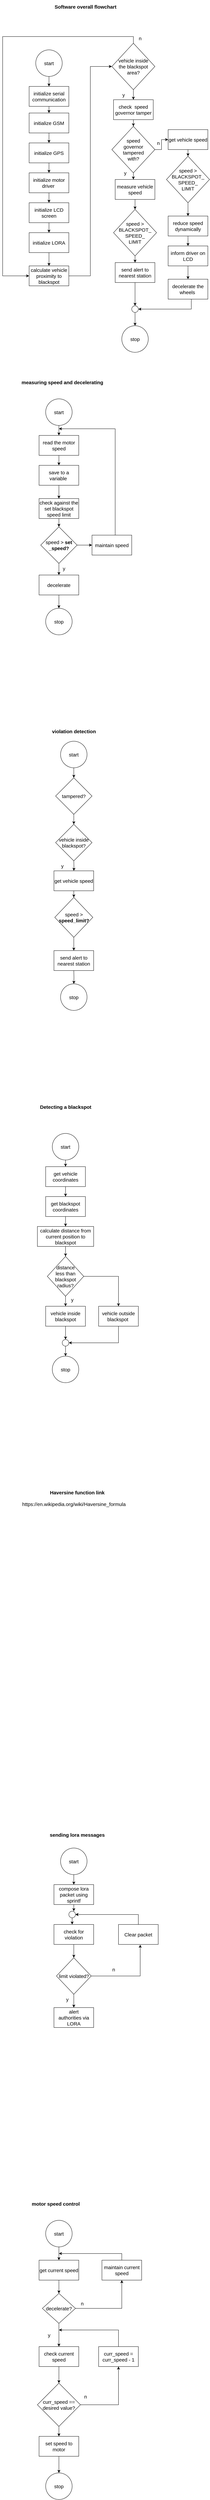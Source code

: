 <mxfile version="20.8.16" type="device"><diagram name="Page-1" id="I6NIQgGavAn1YporbfAe"><mxGraphModel dx="1311" dy="793" grid="1" gridSize="10" guides="1" tooltips="1" connect="1" arrows="1" fold="1" page="1" pageScale="1" pageWidth="850" pageHeight="1100" math="0" shadow="0"><root><mxCell id="0"/><mxCell id="1" parent="0"/><mxCell id="KYDxzqWVC_73UymH589E-3" style="edgeStyle=orthogonalEdgeStyle;rounded=0;orthogonalLoop=1;jettySize=auto;html=1;entryX=0.5;entryY=0;entryDx=0;entryDy=0;fontSize=15;" edge="1" parent="1" source="KYDxzqWVC_73UymH589E-1" target="KYDxzqWVC_73UymH589E-2"><mxGeometry relative="1" as="geometry"/></mxCell><mxCell id="KYDxzqWVC_73UymH589E-1" value="&lt;font style=&quot;font-size: 15px;&quot;&gt;start&lt;/font&gt;" style="ellipse;whiteSpace=wrap;html=1;" vertex="1" parent="1"><mxGeometry x="290" y="160" width="80" height="80" as="geometry"/></mxCell><mxCell id="KYDxzqWVC_73UymH589E-9" style="edgeStyle=orthogonalEdgeStyle;rounded=0;orthogonalLoop=1;jettySize=auto;html=1;entryX=0.5;entryY=0;entryDx=0;entryDy=0;fontSize=15;" edge="1" parent="1" source="KYDxzqWVC_73UymH589E-2" target="KYDxzqWVC_73UymH589E-4"><mxGeometry relative="1" as="geometry"/></mxCell><mxCell id="KYDxzqWVC_73UymH589E-2" value="initialize serial communication" style="whiteSpace=wrap;html=1;fontSize=15;" vertex="1" parent="1"><mxGeometry x="270" y="270" width="120" height="60" as="geometry"/></mxCell><mxCell id="KYDxzqWVC_73UymH589E-10" style="edgeStyle=orthogonalEdgeStyle;rounded=0;orthogonalLoop=1;jettySize=auto;html=1;entryX=0.5;entryY=0;entryDx=0;entryDy=0;fontSize=15;" edge="1" parent="1" source="KYDxzqWVC_73UymH589E-4" target="KYDxzqWVC_73UymH589E-5"><mxGeometry relative="1" as="geometry"/></mxCell><mxCell id="KYDxzqWVC_73UymH589E-4" value="initialize GSM" style="whiteSpace=wrap;html=1;fontSize=15;" vertex="1" parent="1"><mxGeometry x="270" y="350" width="120" height="60" as="geometry"/></mxCell><mxCell id="KYDxzqWVC_73UymH589E-11" style="edgeStyle=orthogonalEdgeStyle;rounded=0;orthogonalLoop=1;jettySize=auto;html=1;entryX=0.5;entryY=0;entryDx=0;entryDy=0;fontSize=15;" edge="1" parent="1" source="KYDxzqWVC_73UymH589E-5" target="KYDxzqWVC_73UymH589E-6"><mxGeometry relative="1" as="geometry"/></mxCell><mxCell id="KYDxzqWVC_73UymH589E-5" value="initialize GPS" style="whiteSpace=wrap;html=1;fontSize=15;" vertex="1" parent="1"><mxGeometry x="270" y="440" width="120" height="60" as="geometry"/></mxCell><mxCell id="KYDxzqWVC_73UymH589E-12" style="edgeStyle=orthogonalEdgeStyle;rounded=0;orthogonalLoop=1;jettySize=auto;html=1;entryX=0.5;entryY=0;entryDx=0;entryDy=0;fontSize=15;" edge="1" parent="1" source="KYDxzqWVC_73UymH589E-6" target="KYDxzqWVC_73UymH589E-7"><mxGeometry relative="1" as="geometry"/></mxCell><mxCell id="KYDxzqWVC_73UymH589E-6" value="initialize motor driver&amp;nbsp;" style="whiteSpace=wrap;html=1;fontSize=15;" vertex="1" parent="1"><mxGeometry x="270" y="530" width="120" height="60" as="geometry"/></mxCell><mxCell id="KYDxzqWVC_73UymH589E-14" style="edgeStyle=orthogonalEdgeStyle;rounded=0;orthogonalLoop=1;jettySize=auto;html=1;entryX=0.5;entryY=0;entryDx=0;entryDy=0;fontSize=15;" edge="1" parent="1" source="KYDxzqWVC_73UymH589E-7" target="KYDxzqWVC_73UymH589E-13"><mxGeometry relative="1" as="geometry"/></mxCell><mxCell id="KYDxzqWVC_73UymH589E-7" value="initialize LCD screen" style="whiteSpace=wrap;html=1;fontSize=15;" vertex="1" parent="1"><mxGeometry x="270" y="620" width="120" height="60" as="geometry"/></mxCell><mxCell id="KYDxzqWVC_73UymH589E-47" value="" style="edgeStyle=orthogonalEdgeStyle;rounded=0;orthogonalLoop=1;jettySize=auto;html=1;fontSize=15;" edge="1" parent="1" source="KYDxzqWVC_73UymH589E-13" target="KYDxzqWVC_73UymH589E-15"><mxGeometry relative="1" as="geometry"/></mxCell><mxCell id="KYDxzqWVC_73UymH589E-13" value="initialize LORA" style="whiteSpace=wrap;html=1;fontSize=15;" vertex="1" parent="1"><mxGeometry x="270" y="710" width="120" height="60" as="geometry"/></mxCell><mxCell id="KYDxzqWVC_73UymH589E-48" style="edgeStyle=orthogonalEdgeStyle;rounded=0;orthogonalLoop=1;jettySize=auto;html=1;entryX=0;entryY=0.5;entryDx=0;entryDy=0;fontSize=15;" edge="1" parent="1" source="KYDxzqWVC_73UymH589E-15" target="KYDxzqWVC_73UymH589E-16"><mxGeometry relative="1" as="geometry"/></mxCell><mxCell id="KYDxzqWVC_73UymH589E-15" value="calculate vehicle proximity to blackspot" style="whiteSpace=wrap;html=1;fontSize=15;" vertex="1" parent="1"><mxGeometry x="270" y="810" width="120" height="60" as="geometry"/></mxCell><mxCell id="KYDxzqWVC_73UymH589E-18" style="edgeStyle=orthogonalEdgeStyle;rounded=0;orthogonalLoop=1;jettySize=auto;html=1;entryX=0.5;entryY=0;entryDx=0;entryDy=0;fontSize=15;" edge="1" parent="1" source="KYDxzqWVC_73UymH589E-16" target="KYDxzqWVC_73UymH589E-17"><mxGeometry relative="1" as="geometry"/></mxCell><mxCell id="KYDxzqWVC_73UymH589E-21" style="edgeStyle=orthogonalEdgeStyle;rounded=0;orthogonalLoop=1;jettySize=auto;html=1;entryX=0;entryY=0.5;entryDx=0;entryDy=0;fontSize=15;" edge="1" parent="1" source="KYDxzqWVC_73UymH589E-16" target="KYDxzqWVC_73UymH589E-15"><mxGeometry relative="1" as="geometry"><mxPoint x="690" y="210" as="targetPoint"/><Array as="points"><mxPoint x="585" y="120"/><mxPoint x="190" y="120"/><mxPoint x="190" y="840"/></Array></mxGeometry></mxCell><mxCell id="KYDxzqWVC_73UymH589E-16" value="vehicle inside &lt;br&gt;the blackspot area?" style="rhombus;whiteSpace=wrap;html=1;fontSize=15;" vertex="1" parent="1"><mxGeometry x="520" y="140" width="130" height="140" as="geometry"/></mxCell><mxCell id="KYDxzqWVC_73UymH589E-25" style="edgeStyle=orthogonalEdgeStyle;rounded=0;orthogonalLoop=1;jettySize=auto;html=1;entryX=0.5;entryY=0;entryDx=0;entryDy=0;fontSize=15;" edge="1" parent="1" source="KYDxzqWVC_73UymH589E-17" target="KYDxzqWVC_73UymH589E-24"><mxGeometry relative="1" as="geometry"/></mxCell><mxCell id="KYDxzqWVC_73UymH589E-17" value="check&amp;nbsp; speed governor tamper" style="whiteSpace=wrap;html=1;fontSize=15;" vertex="1" parent="1"><mxGeometry x="525" y="310" width="120" height="60" as="geometry"/></mxCell><mxCell id="KYDxzqWVC_73UymH589E-19" value="y" style="text;html=1;align=center;verticalAlign=middle;resizable=0;points=[];autosize=1;strokeColor=none;fillColor=none;fontSize=15;" vertex="1" parent="1"><mxGeometry x="540" y="280" width="30" height="30" as="geometry"/></mxCell><mxCell id="KYDxzqWVC_73UymH589E-22" value="n" style="text;html=1;align=center;verticalAlign=middle;resizable=0;points=[];autosize=1;strokeColor=none;fillColor=none;fontSize=15;" vertex="1" parent="1"><mxGeometry x="590" y="110" width="30" height="30" as="geometry"/></mxCell><mxCell id="KYDxzqWVC_73UymH589E-27" style="edgeStyle=orthogonalEdgeStyle;rounded=0;orthogonalLoop=1;jettySize=auto;html=1;entryX=0.458;entryY=0;entryDx=0;entryDy=0;entryPerimeter=0;fontSize=15;" edge="1" parent="1" source="KYDxzqWVC_73UymH589E-24" target="KYDxzqWVC_73UymH589E-26"><mxGeometry relative="1" as="geometry"/></mxCell><mxCell id="KYDxzqWVC_73UymH589E-53" style="edgeStyle=orthogonalEdgeStyle;rounded=0;orthogonalLoop=1;jettySize=auto;html=1;entryX=0;entryY=0.5;entryDx=0;entryDy=0;fontSize=15;" edge="1" parent="1" source="KYDxzqWVC_73UymH589E-24" target="KYDxzqWVC_73UymH589E-52"><mxGeometry relative="1" as="geometry"/></mxCell><mxCell id="KYDxzqWVC_73UymH589E-24" value="speed &lt;br&gt;governor &lt;br&gt;tampered &lt;br&gt;with?" style="rhombus;whiteSpace=wrap;html=1;fontSize=15;" vertex="1" parent="1"><mxGeometry x="520" y="390" width="130" height="140" as="geometry"/></mxCell><mxCell id="KYDxzqWVC_73UymH589E-30" style="edgeStyle=orthogonalEdgeStyle;rounded=0;orthogonalLoop=1;jettySize=auto;html=1;fontSize=15;entryX=0.5;entryY=0;entryDx=0;entryDy=0;" edge="1" parent="1" source="KYDxzqWVC_73UymH589E-26" target="KYDxzqWVC_73UymH589E-28"><mxGeometry relative="1" as="geometry"><mxPoint x="590.0" y="630" as="targetPoint"/></mxGeometry></mxCell><mxCell id="KYDxzqWVC_73UymH589E-26" value="measure vehicle speed" style="whiteSpace=wrap;html=1;fontSize=15;" vertex="1" parent="1"><mxGeometry x="530" y="550" width="120" height="60" as="geometry"/></mxCell><mxCell id="KYDxzqWVC_73UymH589E-33" style="edgeStyle=orthogonalEdgeStyle;rounded=0;orthogonalLoop=1;jettySize=auto;html=1;entryX=0.5;entryY=0;entryDx=0;entryDy=0;fontSize=15;" edge="1" parent="1" source="KYDxzqWVC_73UymH589E-28" target="KYDxzqWVC_73UymH589E-31"><mxGeometry relative="1" as="geometry"/></mxCell><mxCell id="KYDxzqWVC_73UymH589E-28" value="speed &amp;gt; BLACKSPOT_&lt;br&gt;SPEED_&lt;br&gt;LIMIT" style="rhombus;whiteSpace=wrap;html=1;fontSize=15;" vertex="1" parent="1"><mxGeometry x="525" y="640" width="130" height="140" as="geometry"/></mxCell><mxCell id="KYDxzqWVC_73UymH589E-43" value="" style="edgeStyle=orthogonalEdgeStyle;rounded=0;orthogonalLoop=1;jettySize=auto;html=1;fontSize=15;" edge="1" parent="1" source="KYDxzqWVC_73UymH589E-31" target="KYDxzqWVC_73UymH589E-42"><mxGeometry relative="1" as="geometry"/></mxCell><mxCell id="KYDxzqWVC_73UymH589E-31" value="send alert to nearest station" style="whiteSpace=wrap;html=1;fontSize=15;" vertex="1" parent="1"><mxGeometry x="530" y="800" width="120" height="60" as="geometry"/></mxCell><mxCell id="KYDxzqWVC_73UymH589E-34" value="y" style="text;html=1;align=center;verticalAlign=middle;resizable=0;points=[];autosize=1;strokeColor=none;fillColor=none;fontSize=15;" vertex="1" parent="1"><mxGeometry x="545" y="515" width="30" height="30" as="geometry"/></mxCell><mxCell id="KYDxzqWVC_73UymH589E-39" value="" style="edgeStyle=orthogonalEdgeStyle;rounded=0;orthogonalLoop=1;jettySize=auto;html=1;fontSize=15;" edge="1" parent="1" source="KYDxzqWVC_73UymH589E-35" target="KYDxzqWVC_73UymH589E-38"><mxGeometry relative="1" as="geometry"/></mxCell><mxCell id="KYDxzqWVC_73UymH589E-35" value="reduce speed dynamically" style="whiteSpace=wrap;html=1;fontSize=15;" vertex="1" parent="1"><mxGeometry x="690" y="660" width="120" height="60" as="geometry"/></mxCell><mxCell id="KYDxzqWVC_73UymH589E-37" value="n" style="text;html=1;align=center;verticalAlign=middle;resizable=0;points=[];autosize=1;strokeColor=none;fillColor=none;fontSize=15;" vertex="1" parent="1"><mxGeometry x="645" y="425" width="30" height="30" as="geometry"/></mxCell><mxCell id="KYDxzqWVC_73UymH589E-41" value="" style="edgeStyle=orthogonalEdgeStyle;rounded=0;orthogonalLoop=1;jettySize=auto;html=1;fontSize=15;" edge="1" parent="1" source="KYDxzqWVC_73UymH589E-38" target="KYDxzqWVC_73UymH589E-40"><mxGeometry relative="1" as="geometry"/></mxCell><mxCell id="KYDxzqWVC_73UymH589E-38" value="inform driver on LCD" style="whiteSpace=wrap;html=1;fontSize=15;" vertex="1" parent="1"><mxGeometry x="690" y="750" width="120" height="60" as="geometry"/></mxCell><mxCell id="KYDxzqWVC_73UymH589E-44" style="edgeStyle=orthogonalEdgeStyle;rounded=0;orthogonalLoop=1;jettySize=auto;html=1;entryX=1;entryY=0.5;entryDx=0;entryDy=0;fontSize=15;" edge="1" parent="1" source="KYDxzqWVC_73UymH589E-40" target="KYDxzqWVC_73UymH589E-42"><mxGeometry relative="1" as="geometry"><Array as="points"><mxPoint x="760" y="940"/></Array></mxGeometry></mxCell><mxCell id="KYDxzqWVC_73UymH589E-40" value="decelerate the wheels&amp;nbsp;" style="whiteSpace=wrap;html=1;fontSize=15;" vertex="1" parent="1"><mxGeometry x="690" y="850" width="120" height="60" as="geometry"/></mxCell><mxCell id="KYDxzqWVC_73UymH589E-46" value="" style="edgeStyle=orthogonalEdgeStyle;rounded=0;orthogonalLoop=1;jettySize=auto;html=1;fontSize=15;" edge="1" parent="1" source="KYDxzqWVC_73UymH589E-42" target="KYDxzqWVC_73UymH589E-45"><mxGeometry relative="1" as="geometry"/></mxCell><mxCell id="KYDxzqWVC_73UymH589E-42" value="" style="ellipse;whiteSpace=wrap;html=1;fontSize=15;" vertex="1" parent="1"><mxGeometry x="580" y="930" width="20" height="20" as="geometry"/></mxCell><mxCell id="KYDxzqWVC_73UymH589E-45" value="stop" style="ellipse;whiteSpace=wrap;html=1;fontSize=15;" vertex="1" parent="1"><mxGeometry x="550" y="990" width="80" height="80" as="geometry"/></mxCell><mxCell id="KYDxzqWVC_73UymH589E-55" style="edgeStyle=orthogonalEdgeStyle;rounded=0;orthogonalLoop=1;jettySize=auto;html=1;entryX=0.5;entryY=0;entryDx=0;entryDy=0;fontSize=15;" edge="1" parent="1" source="KYDxzqWVC_73UymH589E-49" target="KYDxzqWVC_73UymH589E-35"><mxGeometry relative="1" as="geometry"/></mxCell><mxCell id="KYDxzqWVC_73UymH589E-49" value="speed &amp;gt; BLACKSPOT_&lt;br&gt;SPEED_&lt;br&gt;LIMIT" style="rhombus;whiteSpace=wrap;html=1;fontSize=15;" vertex="1" parent="1"><mxGeometry x="685" y="480" width="130" height="140" as="geometry"/></mxCell><mxCell id="KYDxzqWVC_73UymH589E-54" value="" style="edgeStyle=orthogonalEdgeStyle;rounded=0;orthogonalLoop=1;jettySize=auto;html=1;fontSize=15;" edge="1" parent="1" source="KYDxzqWVC_73UymH589E-52" target="KYDxzqWVC_73UymH589E-49"><mxGeometry relative="1" as="geometry"/></mxCell><mxCell id="KYDxzqWVC_73UymH589E-52" value="get vehicle speed" style="whiteSpace=wrap;html=1;fontSize=15;" vertex="1" parent="1"><mxGeometry x="690" y="400" width="120" height="60" as="geometry"/></mxCell><mxCell id="KYDxzqWVC_73UymH589E-56" value="Software overall flowchart" style="text;strokeColor=none;fillColor=none;html=1;fontSize=15;fontStyle=1;verticalAlign=middle;align=center;" vertex="1" parent="1"><mxGeometry x="390" y="10" width="100" height="40" as="geometry"/></mxCell><mxCell id="KYDxzqWVC_73UymH589E-62" value="" style="edgeStyle=orthogonalEdgeStyle;rounded=0;orthogonalLoop=1;jettySize=auto;html=1;fontSize=15;" edge="1" parent="1" source="KYDxzqWVC_73UymH589E-57" target="KYDxzqWVC_73UymH589E-59"><mxGeometry relative="1" as="geometry"/></mxCell><mxCell id="KYDxzqWVC_73UymH589E-57" value="start" style="ellipse;whiteSpace=wrap;html=1;fontSize=15;" vertex="1" parent="1"><mxGeometry x="320" y="1210" width="80" height="80" as="geometry"/></mxCell><mxCell id="KYDxzqWVC_73UymH589E-58" value="measuring speed and decelerating" style="text;strokeColor=none;fillColor=none;html=1;fontSize=15;fontStyle=1;verticalAlign=middle;align=center;" vertex="1" parent="1"><mxGeometry x="320" y="1140" width="100" height="40" as="geometry"/></mxCell><mxCell id="KYDxzqWVC_73UymH589E-63" value="" style="edgeStyle=orthogonalEdgeStyle;rounded=0;orthogonalLoop=1;jettySize=auto;html=1;fontSize=15;" edge="1" parent="1" source="KYDxzqWVC_73UymH589E-59" target="KYDxzqWVC_73UymH589E-60"><mxGeometry relative="1" as="geometry"/></mxCell><mxCell id="KYDxzqWVC_73UymH589E-59" value="read the motor speed" style="whiteSpace=wrap;html=1;fontSize=15;" vertex="1" parent="1"><mxGeometry x="300" y="1320" width="120" height="60" as="geometry"/></mxCell><mxCell id="KYDxzqWVC_73UymH589E-64" value="" style="edgeStyle=orthogonalEdgeStyle;rounded=0;orthogonalLoop=1;jettySize=auto;html=1;fontSize=15;" edge="1" parent="1" source="KYDxzqWVC_73UymH589E-60" target="KYDxzqWVC_73UymH589E-61"><mxGeometry relative="1" as="geometry"/></mxCell><mxCell id="KYDxzqWVC_73UymH589E-60" value="save to a variable&amp;nbsp;" style="whiteSpace=wrap;html=1;fontSize=15;" vertex="1" parent="1"><mxGeometry x="300" y="1410" width="120" height="60" as="geometry"/></mxCell><mxCell id="KYDxzqWVC_73UymH589E-67" value="" style="edgeStyle=orthogonalEdgeStyle;rounded=0;orthogonalLoop=1;jettySize=auto;html=1;fontSize=15;" edge="1" parent="1" source="KYDxzqWVC_73UymH589E-61" target="KYDxzqWVC_73UymH589E-66"><mxGeometry relative="1" as="geometry"/></mxCell><mxCell id="KYDxzqWVC_73UymH589E-61" value="check against the set blackspot speed limit" style="whiteSpace=wrap;html=1;fontSize=15;" vertex="1" parent="1"><mxGeometry x="300" y="1510" width="120" height="60" as="geometry"/></mxCell><mxCell id="KYDxzqWVC_73UymH589E-65" value="stop" style="ellipse;whiteSpace=wrap;html=1;fontSize=15;" vertex="1" parent="1"><mxGeometry x="320" y="1840" width="80" height="80" as="geometry"/></mxCell><mxCell id="KYDxzqWVC_73UymH589E-70" value="" style="edgeStyle=orthogonalEdgeStyle;rounded=0;orthogonalLoop=1;jettySize=auto;html=1;fontSize=15;" edge="1" parent="1" source="KYDxzqWVC_73UymH589E-66" target="KYDxzqWVC_73UymH589E-69"><mxGeometry relative="1" as="geometry"/></mxCell><mxCell id="KYDxzqWVC_73UymH589E-73" value="" style="edgeStyle=orthogonalEdgeStyle;rounded=0;orthogonalLoop=1;jettySize=auto;html=1;fontSize=15;" edge="1" parent="1" source="KYDxzqWVC_73UymH589E-66" target="KYDxzqWVC_73UymH589E-72"><mxGeometry relative="1" as="geometry"/></mxCell><mxCell id="KYDxzqWVC_73UymH589E-66" value="speed &amp;gt; &lt;b&gt;set&lt;br&gt;_speed?&lt;/b&gt;" style="rhombus;whiteSpace=wrap;html=1;fontSize=15;" vertex="1" parent="1"><mxGeometry x="305" y="1595" width="110" height="110" as="geometry"/></mxCell><mxCell id="KYDxzqWVC_73UymH589E-68" value="y" style="text;html=1;align=center;verticalAlign=middle;resizable=0;points=[];autosize=1;strokeColor=none;fillColor=none;fontSize=15;" vertex="1" parent="1"><mxGeometry x="360" y="1705" width="30" height="30" as="geometry"/></mxCell><mxCell id="KYDxzqWVC_73UymH589E-71" style="edgeStyle=orthogonalEdgeStyle;rounded=0;orthogonalLoop=1;jettySize=auto;html=1;fontSize=15;entryX=0.5;entryY=0;entryDx=0;entryDy=0;" edge="1" parent="1" source="KYDxzqWVC_73UymH589E-69" target="KYDxzqWVC_73UymH589E-65"><mxGeometry relative="1" as="geometry"><mxPoint x="360" y="1820" as="targetPoint"/></mxGeometry></mxCell><mxCell id="KYDxzqWVC_73UymH589E-69" value="decelerate" style="whiteSpace=wrap;html=1;fontSize=15;" vertex="1" parent="1"><mxGeometry x="300" y="1740" width="120" height="60" as="geometry"/></mxCell><mxCell id="KYDxzqWVC_73UymH589E-74" style="edgeStyle=orthogonalEdgeStyle;rounded=0;orthogonalLoop=1;jettySize=auto;html=1;fontSize=15;" edge="1" parent="1" source="KYDxzqWVC_73UymH589E-72"><mxGeometry relative="1" as="geometry"><mxPoint x="360" y="1300" as="targetPoint"/><Array as="points"><mxPoint x="530" y="1300"/></Array></mxGeometry></mxCell><mxCell id="KYDxzqWVC_73UymH589E-72" value="maintain speed" style="whiteSpace=wrap;html=1;fontSize=15;" vertex="1" parent="1"><mxGeometry x="460" y="1620" width="120" height="60" as="geometry"/></mxCell><mxCell id="KYDxzqWVC_73UymH589E-75" value="" style="edgeStyle=orthogonalEdgeStyle;rounded=0;orthogonalLoop=1;jettySize=auto;html=1;fontSize=15;" edge="1" parent="1" source="KYDxzqWVC_73UymH589E-76"><mxGeometry relative="1" as="geometry"><mxPoint x="405" y="2350" as="targetPoint"/></mxGeometry></mxCell><mxCell id="KYDxzqWVC_73UymH589E-76" value="start" style="ellipse;whiteSpace=wrap;html=1;fontSize=15;" vertex="1" parent="1"><mxGeometry x="365" y="2240" width="80" height="80" as="geometry"/></mxCell><mxCell id="KYDxzqWVC_73UymH589E-77" value="violation detection" style="text;strokeColor=none;fillColor=none;html=1;fontSize=15;fontStyle=1;verticalAlign=middle;align=center;" vertex="1" parent="1"><mxGeometry x="355" y="2190" width="100" height="40" as="geometry"/></mxCell><mxCell id="KYDxzqWVC_73UymH589E-78" value="" style="edgeStyle=orthogonalEdgeStyle;rounded=0;orthogonalLoop=1;jettySize=auto;html=1;fontSize=15;" edge="1" parent="1" target="KYDxzqWVC_73UymH589E-81"><mxGeometry relative="1" as="geometry"><mxPoint x="405" y="2600" as="sourcePoint"/></mxGeometry></mxCell><mxCell id="KYDxzqWVC_73UymH589E-99" value="" style="edgeStyle=orthogonalEdgeStyle;rounded=0;orthogonalLoop=1;jettySize=auto;html=1;fontSize=15;" edge="1" parent="1" source="KYDxzqWVC_73UymH589E-81" target="KYDxzqWVC_73UymH589E-98"><mxGeometry relative="1" as="geometry"/></mxCell><mxCell id="KYDxzqWVC_73UymH589E-81" value="get vehicle speed" style="whiteSpace=wrap;html=1;fontSize=15;" vertex="1" parent="1"><mxGeometry x="345" y="2630" width="120" height="60" as="geometry"/></mxCell><mxCell id="KYDxzqWVC_73UymH589E-83" value="send alert to nearest station" style="whiteSpace=wrap;html=1;fontSize=15;" vertex="1" parent="1"><mxGeometry x="345" y="2870" width="120" height="60" as="geometry"/></mxCell><mxCell id="KYDxzqWVC_73UymH589E-84" value="stop" style="ellipse;whiteSpace=wrap;html=1;fontSize=15;" vertex="1" parent="1"><mxGeometry x="365" y="2970" width="80" height="80" as="geometry"/></mxCell><mxCell id="KYDxzqWVC_73UymH589E-89" style="edgeStyle=orthogonalEdgeStyle;rounded=0;orthogonalLoop=1;jettySize=auto;html=1;fontSize=15;entryX=0.5;entryY=0;entryDx=0;entryDy=0;" edge="1" parent="1" target="KYDxzqWVC_73UymH589E-84"><mxGeometry relative="1" as="geometry"><mxPoint x="405" y="2950" as="targetPoint"/><mxPoint x="405" y="2930" as="sourcePoint"/></mxGeometry></mxCell><mxCell id="KYDxzqWVC_73UymH589E-96" value="" style="edgeStyle=orthogonalEdgeStyle;rounded=0;orthogonalLoop=1;jettySize=auto;html=1;fontSize=15;" edge="1" parent="1" source="KYDxzqWVC_73UymH589E-93" target="KYDxzqWVC_73UymH589E-95"><mxGeometry relative="1" as="geometry"/></mxCell><mxCell id="KYDxzqWVC_73UymH589E-93" value="tampered?" style="rhombus;whiteSpace=wrap;html=1;fontSize=15;" vertex="1" parent="1"><mxGeometry x="350" y="2350" width="110" height="110" as="geometry"/></mxCell><mxCell id="KYDxzqWVC_73UymH589E-95" value="vehicle inside blackspot?" style="rhombus;whiteSpace=wrap;html=1;fontSize=15;" vertex="1" parent="1"><mxGeometry x="350" y="2490" width="110" height="110" as="geometry"/></mxCell><mxCell id="KYDxzqWVC_73UymH589E-97" value="y" style="text;html=1;align=center;verticalAlign=middle;resizable=0;points=[];autosize=1;strokeColor=none;fillColor=none;fontSize=15;" vertex="1" parent="1"><mxGeometry x="355" y="2600" width="30" height="30" as="geometry"/></mxCell><mxCell id="KYDxzqWVC_73UymH589E-102" style="edgeStyle=orthogonalEdgeStyle;rounded=0;orthogonalLoop=1;jettySize=auto;html=1;entryX=0.5;entryY=0;entryDx=0;entryDy=0;fontSize=15;" edge="1" parent="1" source="KYDxzqWVC_73UymH589E-98" target="KYDxzqWVC_73UymH589E-83"><mxGeometry relative="1" as="geometry"/></mxCell><mxCell id="KYDxzqWVC_73UymH589E-98" value="speed &amp;gt; &lt;b&gt;speed_limit?&lt;/b&gt;" style="rhombus;whiteSpace=wrap;html=1;fontSize=15;" vertex="1" parent="1"><mxGeometry x="347.5" y="2710" width="115" height="120" as="geometry"/></mxCell><mxCell id="KYDxzqWVC_73UymH589E-108" value="" style="edgeStyle=orthogonalEdgeStyle;rounded=0;orthogonalLoop=1;jettySize=auto;html=1;fontSize=15;" edge="1" parent="1" source="KYDxzqWVC_73UymH589E-103" target="KYDxzqWVC_73UymH589E-106"><mxGeometry relative="1" as="geometry"/></mxCell><mxCell id="KYDxzqWVC_73UymH589E-103" value="start" style="ellipse;whiteSpace=wrap;html=1;fontSize=15;" vertex="1" parent="1"><mxGeometry x="340" y="3420" width="80" height="80" as="geometry"/></mxCell><mxCell id="KYDxzqWVC_73UymH589E-104" value="Detecting a blackspot" style="text;strokeColor=none;fillColor=none;html=1;fontSize=15;fontStyle=1;verticalAlign=middle;align=center;" vertex="1" parent="1"><mxGeometry x="330" y="3320" width="100" height="40" as="geometry"/></mxCell><mxCell id="KYDxzqWVC_73UymH589E-109" value="" style="edgeStyle=orthogonalEdgeStyle;rounded=0;orthogonalLoop=1;jettySize=auto;html=1;fontSize=15;" edge="1" parent="1" source="KYDxzqWVC_73UymH589E-106" target="KYDxzqWVC_73UymH589E-107"><mxGeometry relative="1" as="geometry"/></mxCell><mxCell id="KYDxzqWVC_73UymH589E-106" value="get vehicle coordinates" style="whiteSpace=wrap;html=1;fontSize=15;" vertex="1" parent="1"><mxGeometry x="320" y="3520" width="120" height="60" as="geometry"/></mxCell><mxCell id="KYDxzqWVC_73UymH589E-111" value="" style="edgeStyle=orthogonalEdgeStyle;rounded=0;orthogonalLoop=1;jettySize=auto;html=1;fontSize=15;" edge="1" parent="1" source="KYDxzqWVC_73UymH589E-107" target="KYDxzqWVC_73UymH589E-110"><mxGeometry relative="1" as="geometry"/></mxCell><mxCell id="KYDxzqWVC_73UymH589E-107" value="get blackspot coordinates" style="whiteSpace=wrap;html=1;fontSize=15;" vertex="1" parent="1"><mxGeometry x="320" y="3610" width="120" height="60" as="geometry"/></mxCell><mxCell id="KYDxzqWVC_73UymH589E-113" value="" style="edgeStyle=orthogonalEdgeStyle;rounded=0;orthogonalLoop=1;jettySize=auto;html=1;fontSize=15;" edge="1" parent="1" source="KYDxzqWVC_73UymH589E-110" target="KYDxzqWVC_73UymH589E-112"><mxGeometry relative="1" as="geometry"/></mxCell><mxCell id="KYDxzqWVC_73UymH589E-110" value="calculate distance from current position to blackspot" style="whiteSpace=wrap;html=1;fontSize=15;" vertex="1" parent="1"><mxGeometry x="295" y="3700" width="170" height="60" as="geometry"/></mxCell><mxCell id="KYDxzqWVC_73UymH589E-115" style="edgeStyle=orthogonalEdgeStyle;rounded=0;orthogonalLoop=1;jettySize=auto;html=1;entryX=0.5;entryY=0;entryDx=0;entryDy=0;fontSize=15;" edge="1" parent="1" source="KYDxzqWVC_73UymH589E-112" target="KYDxzqWVC_73UymH589E-114"><mxGeometry relative="1" as="geometry"/></mxCell><mxCell id="KYDxzqWVC_73UymH589E-118" style="edgeStyle=orthogonalEdgeStyle;rounded=0;orthogonalLoop=1;jettySize=auto;html=1;fontSize=15;" edge="1" parent="1" source="KYDxzqWVC_73UymH589E-112" target="KYDxzqWVC_73UymH589E-117"><mxGeometry relative="1" as="geometry"/></mxCell><mxCell id="KYDxzqWVC_73UymH589E-112" value="distance &lt;br&gt;less than &lt;br&gt;blackspot &lt;br&gt;radius?" style="rhombus;whiteSpace=wrap;html=1;fontSize=15;" vertex="1" parent="1"><mxGeometry x="325" y="3790" width="110" height="120" as="geometry"/></mxCell><mxCell id="KYDxzqWVC_73UymH589E-120" style="edgeStyle=orthogonalEdgeStyle;rounded=0;orthogonalLoop=1;jettySize=auto;html=1;entryX=0.5;entryY=0;entryDx=0;entryDy=0;fontSize=15;" edge="1" parent="1" source="KYDxzqWVC_73UymH589E-114" target="KYDxzqWVC_73UymH589E-119"><mxGeometry relative="1" as="geometry"/></mxCell><mxCell id="KYDxzqWVC_73UymH589E-114" value="vehicle inside blackspot" style="whiteSpace=wrap;html=1;fontSize=15;" vertex="1" parent="1"><mxGeometry x="320" y="3940" width="120" height="60" as="geometry"/></mxCell><mxCell id="KYDxzqWVC_73UymH589E-116" value="y" style="text;html=1;align=center;verticalAlign=middle;resizable=0;points=[];autosize=1;strokeColor=none;fillColor=none;fontSize=15;" vertex="1" parent="1"><mxGeometry x="385" y="3905" width="30" height="30" as="geometry"/></mxCell><mxCell id="KYDxzqWVC_73UymH589E-121" style="edgeStyle=orthogonalEdgeStyle;rounded=0;orthogonalLoop=1;jettySize=auto;html=1;entryX=1;entryY=0.5;entryDx=0;entryDy=0;fontSize=15;" edge="1" parent="1" source="KYDxzqWVC_73UymH589E-117" target="KYDxzqWVC_73UymH589E-119"><mxGeometry relative="1" as="geometry"><Array as="points"><mxPoint x="540" y="4050"/></Array></mxGeometry></mxCell><mxCell id="KYDxzqWVC_73UymH589E-117" value="vehicle outside blackspot&amp;nbsp;" style="whiteSpace=wrap;html=1;fontSize=15;" vertex="1" parent="1"><mxGeometry x="480" y="3940" width="120" height="60" as="geometry"/></mxCell><mxCell id="KYDxzqWVC_73UymH589E-123" style="edgeStyle=orthogonalEdgeStyle;rounded=0;orthogonalLoop=1;jettySize=auto;html=1;entryX=0.5;entryY=0;entryDx=0;entryDy=0;fontSize=15;" edge="1" parent="1" source="KYDxzqWVC_73UymH589E-119" target="KYDxzqWVC_73UymH589E-122"><mxGeometry relative="1" as="geometry"/></mxCell><mxCell id="KYDxzqWVC_73UymH589E-119" value="" style="ellipse;whiteSpace=wrap;html=1;fontSize=15;" vertex="1" parent="1"><mxGeometry x="370" y="4040" width="20" height="20" as="geometry"/></mxCell><mxCell id="KYDxzqWVC_73UymH589E-122" value="stop" style="ellipse;whiteSpace=wrap;html=1;fontSize=15;" vertex="1" parent="1"><mxGeometry x="340" y="4090" width="80" height="80" as="geometry"/></mxCell><mxCell id="KYDxzqWVC_73UymH589E-125" value="Haversine function link" style="text;strokeColor=none;fillColor=none;html=1;fontSize=15;fontStyle=1;verticalAlign=middle;align=center;" vertex="1" parent="1"><mxGeometry x="365" y="4480" width="100" height="40" as="geometry"/></mxCell><mxCell id="KYDxzqWVC_73UymH589E-126" value="https://en.wikipedia.org/wiki/Haversine_formula" style="text;html=1;align=center;verticalAlign=middle;resizable=0;points=[];autosize=1;strokeColor=none;fillColor=none;fontSize=15;" vertex="1" parent="1"><mxGeometry x="235" y="4520" width="340" height="30" as="geometry"/></mxCell><mxCell id="KYDxzqWVC_73UymH589E-130" value="" style="edgeStyle=orthogonalEdgeStyle;rounded=0;orthogonalLoop=1;jettySize=auto;html=1;fontSize=15;" edge="1" parent="1" source="KYDxzqWVC_73UymH589E-127" target="KYDxzqWVC_73UymH589E-129"><mxGeometry relative="1" as="geometry"/></mxCell><mxCell id="KYDxzqWVC_73UymH589E-127" value="start" style="ellipse;whiteSpace=wrap;html=1;fontSize=15;" vertex="1" parent="1"><mxGeometry x="365" y="5570" width="80" height="80" as="geometry"/></mxCell><mxCell id="KYDxzqWVC_73UymH589E-128" value="sending lora messages" style="text;strokeColor=none;fillColor=none;html=1;fontSize=15;fontStyle=1;verticalAlign=middle;align=center;" vertex="1" parent="1"><mxGeometry x="365" y="5510" width="100" height="40" as="geometry"/></mxCell><mxCell id="KYDxzqWVC_73UymH589E-150" style="edgeStyle=orthogonalEdgeStyle;rounded=0;orthogonalLoop=1;jettySize=auto;html=1;entryX=0.75;entryY=0;entryDx=0;entryDy=0;entryPerimeter=0;fontSize=15;" edge="1" parent="1" source="KYDxzqWVC_73UymH589E-129" target="KYDxzqWVC_73UymH589E-144"><mxGeometry relative="1" as="geometry"/></mxCell><mxCell id="KYDxzqWVC_73UymH589E-129" value="compose lora packet using sprintf" style="whiteSpace=wrap;html=1;fontSize=15;" vertex="1" parent="1"><mxGeometry x="345" y="5680" width="120" height="60" as="geometry"/></mxCell><mxCell id="KYDxzqWVC_73UymH589E-135" value="" style="edgeStyle=orthogonalEdgeStyle;rounded=0;orthogonalLoop=1;jettySize=auto;html=1;fontSize=15;" edge="1" parent="1" source="KYDxzqWVC_73UymH589E-131" target="KYDxzqWVC_73UymH589E-134"><mxGeometry relative="1" as="geometry"/></mxCell><mxCell id="KYDxzqWVC_73UymH589E-131" value="check for violation" style="whiteSpace=wrap;html=1;fontSize=15;" vertex="1" parent="1"><mxGeometry x="345" y="5800" width="120" height="60" as="geometry"/></mxCell><mxCell id="KYDxzqWVC_73UymH589E-133" value="alert &lt;br&gt;authorities via LORA" style="whiteSpace=wrap;html=1;fontSize=15;" vertex="1" parent="1"><mxGeometry x="345" y="6050" width="120" height="60" as="geometry"/></mxCell><mxCell id="KYDxzqWVC_73UymH589E-136" value="" style="edgeStyle=orthogonalEdgeStyle;rounded=0;orthogonalLoop=1;jettySize=auto;html=1;fontSize=15;" edge="1" parent="1" source="KYDxzqWVC_73UymH589E-134" target="KYDxzqWVC_73UymH589E-133"><mxGeometry relative="1" as="geometry"/></mxCell><mxCell id="KYDxzqWVC_73UymH589E-141" style="edgeStyle=orthogonalEdgeStyle;rounded=0;orthogonalLoop=1;jettySize=auto;html=1;entryX=0.547;entryY=1.017;entryDx=0;entryDy=0;entryPerimeter=0;fontSize=15;" edge="1" parent="1" source="KYDxzqWVC_73UymH589E-134" target="KYDxzqWVC_73UymH589E-138"><mxGeometry relative="1" as="geometry"/></mxCell><mxCell id="KYDxzqWVC_73UymH589E-134" value="limit violated?" style="rhombus;whiteSpace=wrap;html=1;fontSize=15;" vertex="1" parent="1"><mxGeometry x="352.5" y="5900" width="105" height="110" as="geometry"/></mxCell><mxCell id="KYDxzqWVC_73UymH589E-137" value="y" style="text;html=1;align=center;verticalAlign=middle;resizable=0;points=[];autosize=1;strokeColor=none;fillColor=none;fontSize=15;" vertex="1" parent="1"><mxGeometry x="370" y="6010" width="30" height="30" as="geometry"/></mxCell><mxCell id="KYDxzqWVC_73UymH589E-142" style="edgeStyle=orthogonalEdgeStyle;rounded=0;orthogonalLoop=1;jettySize=auto;html=1;fontSize=15;" edge="1" parent="1" source="KYDxzqWVC_73UymH589E-138"><mxGeometry relative="1" as="geometry"><mxPoint x="410" y="5770" as="targetPoint"/><Array as="points"><mxPoint x="600" y="5770"/></Array></mxGeometry></mxCell><mxCell id="KYDxzqWVC_73UymH589E-138" value="Clear packet" style="whiteSpace=wrap;html=1;fontSize=15;" vertex="1" parent="1"><mxGeometry x="540" y="5800" width="120" height="60" as="geometry"/></mxCell><mxCell id="KYDxzqWVC_73UymH589E-140" value="n" style="text;html=1;align=center;verticalAlign=middle;resizable=0;points=[];autosize=1;strokeColor=none;fillColor=none;fontSize=15;" vertex="1" parent="1"><mxGeometry x="510" y="5920" width="30" height="30" as="geometry"/></mxCell><mxCell id="KYDxzqWVC_73UymH589E-143" style="edgeStyle=orthogonalEdgeStyle;rounded=0;orthogonalLoop=1;jettySize=auto;html=1;fontSize=15;" edge="1" parent="1" source="KYDxzqWVC_73UymH589E-138"><mxGeometry relative="1" as="geometry"><mxPoint x="410" y="5770" as="targetPoint"/><mxPoint x="600" y="5800.0" as="sourcePoint"/><Array as="points"><mxPoint x="600" y="5770"/></Array></mxGeometry></mxCell><mxCell id="KYDxzqWVC_73UymH589E-146" style="edgeStyle=orthogonalEdgeStyle;rounded=0;orthogonalLoop=1;jettySize=auto;html=1;entryX=0.461;entryY=0.002;entryDx=0;entryDy=0;entryPerimeter=0;fontSize=15;" edge="1" parent="1" source="KYDxzqWVC_73UymH589E-144" target="KYDxzqWVC_73UymH589E-131"><mxGeometry relative="1" as="geometry"/></mxCell><mxCell id="KYDxzqWVC_73UymH589E-144" value="" style="ellipse;whiteSpace=wrap;html=1;fontSize=15;" vertex="1" parent="1"><mxGeometry x="390" y="5760" width="20" height="20" as="geometry"/></mxCell><mxCell id="KYDxzqWVC_73UymH589E-151" value="motor speed control" style="text;strokeColor=none;fillColor=none;html=1;fontSize=15;fontStyle=1;verticalAlign=middle;align=center;" vertex="1" parent="1"><mxGeometry x="300" y="6620" width="100" height="40" as="geometry"/></mxCell><mxCell id="KYDxzqWVC_73UymH589E-156" value="" style="edgeStyle=orthogonalEdgeStyle;rounded=0;orthogonalLoop=1;jettySize=auto;html=1;fontSize=15;" edge="1" parent="1" source="KYDxzqWVC_73UymH589E-153" target="KYDxzqWVC_73UymH589E-155"><mxGeometry relative="1" as="geometry"/></mxCell><mxCell id="KYDxzqWVC_73UymH589E-153" value="start" style="ellipse;whiteSpace=wrap;html=1;fontSize=15;" vertex="1" parent="1"><mxGeometry x="320" y="6690" width="80" height="80" as="geometry"/></mxCell><mxCell id="KYDxzqWVC_73UymH589E-159" value="" style="edgeStyle=orthogonalEdgeStyle;rounded=0;orthogonalLoop=1;jettySize=auto;html=1;fontSize=15;" edge="1" parent="1" source="KYDxzqWVC_73UymH589E-155" target="KYDxzqWVC_73UymH589E-158"><mxGeometry relative="1" as="geometry"/></mxCell><mxCell id="KYDxzqWVC_73UymH589E-155" value="get current speed" style="whiteSpace=wrap;html=1;fontSize=15;" vertex="1" parent="1"><mxGeometry x="300" y="6810" width="120" height="60" as="geometry"/></mxCell><mxCell id="KYDxzqWVC_73UymH589E-162" value="" style="edgeStyle=orthogonalEdgeStyle;rounded=0;orthogonalLoop=1;jettySize=auto;html=1;fontSize=15;" edge="1" parent="1" source="KYDxzqWVC_73UymH589E-158" target="KYDxzqWVC_73UymH589E-160"><mxGeometry relative="1" as="geometry"/></mxCell><mxCell id="KYDxzqWVC_73UymH589E-169" style="edgeStyle=orthogonalEdgeStyle;rounded=0;orthogonalLoop=1;jettySize=auto;html=1;fontSize=15;" edge="1" parent="1" source="KYDxzqWVC_73UymH589E-158" target="KYDxzqWVC_73UymH589E-168"><mxGeometry relative="1" as="geometry"/></mxCell><mxCell id="KYDxzqWVC_73UymH589E-158" value="decelerate?" style="rhombus;whiteSpace=wrap;html=1;fontSize=15;" vertex="1" parent="1"><mxGeometry x="310" y="6910" width="100" height="90" as="geometry"/></mxCell><mxCell id="KYDxzqWVC_73UymH589E-163" value="" style="edgeStyle=orthogonalEdgeStyle;rounded=0;orthogonalLoop=1;jettySize=auto;html=1;fontSize=15;" edge="1" parent="1" source="KYDxzqWVC_73UymH589E-160" target="KYDxzqWVC_73UymH589E-161"><mxGeometry relative="1" as="geometry"/></mxCell><mxCell id="KYDxzqWVC_73UymH589E-160" value="check current speed" style="whiteSpace=wrap;html=1;fontSize=15;" vertex="1" parent="1"><mxGeometry x="300" y="7070" width="120" height="60" as="geometry"/></mxCell><mxCell id="KYDxzqWVC_73UymH589E-165" style="edgeStyle=orthogonalEdgeStyle;rounded=0;orthogonalLoop=1;jettySize=auto;html=1;entryX=0.5;entryY=1;entryDx=0;entryDy=0;fontSize=15;" edge="1" parent="1" source="KYDxzqWVC_73UymH589E-161" target="KYDxzqWVC_73UymH589E-164"><mxGeometry relative="1" as="geometry"/></mxCell><mxCell id="KYDxzqWVC_73UymH589E-174" value="" style="edgeStyle=orthogonalEdgeStyle;rounded=0;orthogonalLoop=1;jettySize=auto;html=1;fontSize=15;" edge="1" parent="1" source="KYDxzqWVC_73UymH589E-161" target="KYDxzqWVC_73UymH589E-173"><mxGeometry relative="1" as="geometry"/></mxCell><mxCell id="KYDxzqWVC_73UymH589E-161" value="curr_speed == desired value?" style="rhombus;whiteSpace=wrap;html=1;fontSize=15;" vertex="1" parent="1"><mxGeometry x="295" y="7180" width="130" height="130" as="geometry"/></mxCell><mxCell id="KYDxzqWVC_73UymH589E-166" style="edgeStyle=orthogonalEdgeStyle;rounded=0;orthogonalLoop=1;jettySize=auto;html=1;fontSize=15;" edge="1" parent="1" source="KYDxzqWVC_73UymH589E-164"><mxGeometry relative="1" as="geometry"><mxPoint x="360" y="7020" as="targetPoint"/><Array as="points"><mxPoint x="540" y="7020"/></Array></mxGeometry></mxCell><mxCell id="KYDxzqWVC_73UymH589E-164" value="curr_speed = curr_speed - 1" style="whiteSpace=wrap;html=1;fontSize=15;" vertex="1" parent="1"><mxGeometry x="480" y="7070" width="120" height="60" as="geometry"/></mxCell><mxCell id="KYDxzqWVC_73UymH589E-167" value="y" style="text;html=1;align=center;verticalAlign=middle;resizable=0;points=[];autosize=1;strokeColor=none;fillColor=none;fontSize=15;" vertex="1" parent="1"><mxGeometry x="315" y="7020" width="30" height="30" as="geometry"/></mxCell><mxCell id="KYDxzqWVC_73UymH589E-170" style="edgeStyle=orthogonalEdgeStyle;rounded=0;orthogonalLoop=1;jettySize=auto;html=1;fontSize=15;" edge="1" parent="1" source="KYDxzqWVC_73UymH589E-168"><mxGeometry relative="1" as="geometry"><mxPoint x="360" y="6790" as="targetPoint"/><Array as="points"><mxPoint x="550" y="6790"/></Array></mxGeometry></mxCell><mxCell id="KYDxzqWVC_73UymH589E-168" value="maintain current speed" style="whiteSpace=wrap;html=1;fontSize=15;" vertex="1" parent="1"><mxGeometry x="490" y="6810" width="120" height="60" as="geometry"/></mxCell><mxCell id="KYDxzqWVC_73UymH589E-171" value="n" style="text;html=1;align=center;verticalAlign=middle;resizable=0;points=[];autosize=1;strokeColor=none;fillColor=none;fontSize=15;" vertex="1" parent="1"><mxGeometry x="425" y="7205" width="30" height="30" as="geometry"/></mxCell><mxCell id="KYDxzqWVC_73UymH589E-172" value="n" style="text;html=1;align=center;verticalAlign=middle;resizable=0;points=[];autosize=1;strokeColor=none;fillColor=none;fontSize=15;" vertex="1" parent="1"><mxGeometry x="415" y="6925" width="30" height="30" as="geometry"/></mxCell><mxCell id="KYDxzqWVC_73UymH589E-176" style="edgeStyle=orthogonalEdgeStyle;rounded=0;orthogonalLoop=1;jettySize=auto;html=1;entryX=0.5;entryY=0;entryDx=0;entryDy=0;fontSize=15;" edge="1" parent="1" source="KYDxzqWVC_73UymH589E-173" target="KYDxzqWVC_73UymH589E-175"><mxGeometry relative="1" as="geometry"/></mxCell><mxCell id="KYDxzqWVC_73UymH589E-173" value="set speed to motor" style="whiteSpace=wrap;html=1;fontSize=15;" vertex="1" parent="1"><mxGeometry x="300" y="7340" width="120" height="60" as="geometry"/></mxCell><mxCell id="KYDxzqWVC_73UymH589E-175" value="stop" style="ellipse;whiteSpace=wrap;html=1;fontSize=15;" vertex="1" parent="1"><mxGeometry x="320" y="7450" width="80" height="80" as="geometry"/></mxCell></root></mxGraphModel></diagram></mxfile>